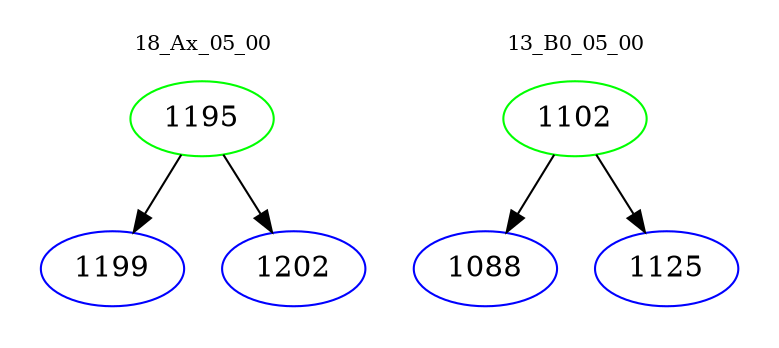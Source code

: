 digraph{
subgraph cluster_0 {
color = white
label = "18_Ax_05_00";
fontsize=10;
T0_1195 [label="1195", color="green"]
T0_1195 -> T0_1199 [color="black"]
T0_1199 [label="1199", color="blue"]
T0_1195 -> T0_1202 [color="black"]
T0_1202 [label="1202", color="blue"]
}
subgraph cluster_1 {
color = white
label = "13_B0_05_00";
fontsize=10;
T1_1102 [label="1102", color="green"]
T1_1102 -> T1_1088 [color="black"]
T1_1088 [label="1088", color="blue"]
T1_1102 -> T1_1125 [color="black"]
T1_1125 [label="1125", color="blue"]
}
}
